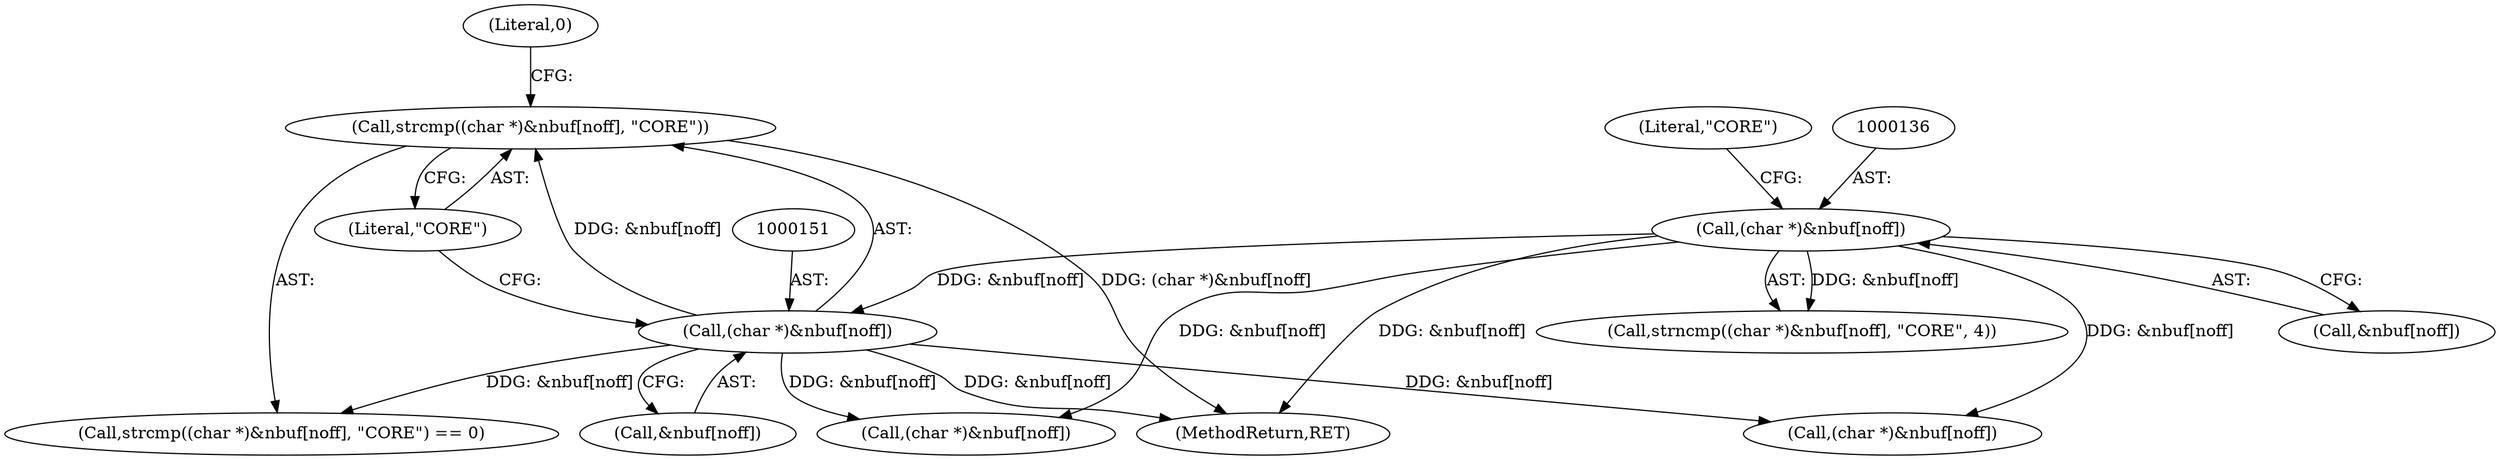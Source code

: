 digraph "0_file_2858eaf99f6cc5aae129bcbf1e24ad160240185f@API" {
"1000149" [label="(Call,strcmp((char *)&nbuf[noff], \"CORE\"))"];
"1000150" [label="(Call,(char *)&nbuf[noff])"];
"1000135" [label="(Call,(char *)&nbuf[noff])"];
"1000150" [label="(Call,(char *)&nbuf[noff])"];
"1000137" [label="(Call,&nbuf[noff])"];
"1000551" [label="(MethodReturn,RET)"];
"1000152" [label="(Call,&nbuf[noff])"];
"1000134" [label="(Call,strncmp((char *)&nbuf[noff], \"CORE\", 4))"];
"1000169" [label="(Call,(char *)&nbuf[noff])"];
"1000156" [label="(Literal,\"CORE\")"];
"1000157" [label="(Literal,0)"];
"1000188" [label="(Call,(char *)&nbuf[noff])"];
"1000135" [label="(Call,(char *)&nbuf[noff])"];
"1000141" [label="(Literal,\"CORE\")"];
"1000148" [label="(Call,strcmp((char *)&nbuf[noff], \"CORE\") == 0)"];
"1000149" [label="(Call,strcmp((char *)&nbuf[noff], \"CORE\"))"];
"1000149" -> "1000148"  [label="AST: "];
"1000149" -> "1000156"  [label="CFG: "];
"1000150" -> "1000149"  [label="AST: "];
"1000156" -> "1000149"  [label="AST: "];
"1000157" -> "1000149"  [label="CFG: "];
"1000149" -> "1000551"  [label="DDG: (char *)&nbuf[noff]"];
"1000150" -> "1000149"  [label="DDG: &nbuf[noff]"];
"1000150" -> "1000152"  [label="CFG: "];
"1000151" -> "1000150"  [label="AST: "];
"1000152" -> "1000150"  [label="AST: "];
"1000156" -> "1000150"  [label="CFG: "];
"1000150" -> "1000551"  [label="DDG: &nbuf[noff]"];
"1000150" -> "1000148"  [label="DDG: &nbuf[noff]"];
"1000135" -> "1000150"  [label="DDG: &nbuf[noff]"];
"1000150" -> "1000169"  [label="DDG: &nbuf[noff]"];
"1000150" -> "1000188"  [label="DDG: &nbuf[noff]"];
"1000135" -> "1000134"  [label="AST: "];
"1000135" -> "1000137"  [label="CFG: "];
"1000136" -> "1000135"  [label="AST: "];
"1000137" -> "1000135"  [label="AST: "];
"1000141" -> "1000135"  [label="CFG: "];
"1000135" -> "1000551"  [label="DDG: &nbuf[noff]"];
"1000135" -> "1000134"  [label="DDG: &nbuf[noff]"];
"1000135" -> "1000169"  [label="DDG: &nbuf[noff]"];
"1000135" -> "1000188"  [label="DDG: &nbuf[noff]"];
}
